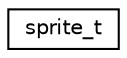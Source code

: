 digraph "Graphical Class Hierarchy"
{
 // INTERACTIVE_SVG=YES
  edge [fontname="Helvetica",fontsize="10",labelfontname="Helvetica",labelfontsize="10"];
  node [fontname="Helvetica",fontsize="10",shape=record];
  rankdir="LR";
  Node1 [label="sprite_t",height=0.2,width=0.4,color="black", fillcolor="white", style="filled",URL="$_world_8h.html#structsprite__t"];
}
